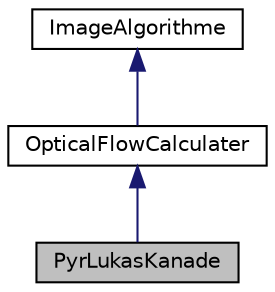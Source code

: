 digraph G
{
  edge [fontname="Helvetica",fontsize="10",labelfontname="Helvetica",labelfontsize="10"];
  node [fontname="Helvetica",fontsize="10",shape=record];
  Node1 [label="PyrLukasKanade",height=0.2,width=0.4,color="black", fillcolor="grey75", style="filled" fontcolor="black"];
  Node2 -> Node1 [dir="back",color="midnightblue",fontsize="10",style="solid",fontname="Helvetica"];
  Node2 [label="OpticalFlowCalculater",height=0.2,width=0.4,color="black", fillcolor="white", style="filled",URL="$class_optical_flow_calculater.html"];
  Node3 -> Node2 [dir="back",color="midnightblue",fontsize="10",style="solid",fontname="Helvetica"];
  Node3 [label="ImageAlgorithme",height=0.2,width=0.4,color="black", fillcolor="white", style="filled",URL="$class_image_algorithme.html"];
}
